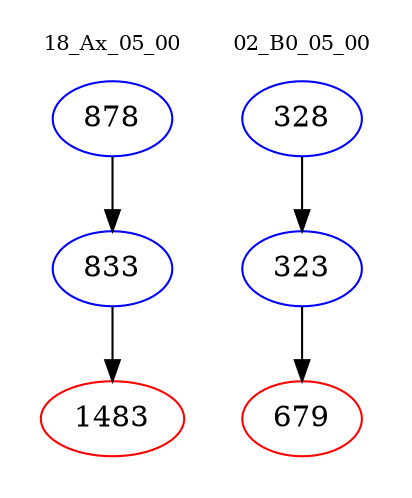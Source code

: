 digraph{
subgraph cluster_0 {
color = white
label = "18_Ax_05_00";
fontsize=10;
T0_878 [label="878", color="blue"]
T0_878 -> T0_833 [color="black"]
T0_833 [label="833", color="blue"]
T0_833 -> T0_1483 [color="black"]
T0_1483 [label="1483", color="red"]
}
subgraph cluster_1 {
color = white
label = "02_B0_05_00";
fontsize=10;
T1_328 [label="328", color="blue"]
T1_328 -> T1_323 [color="black"]
T1_323 [label="323", color="blue"]
T1_323 -> T1_679 [color="black"]
T1_679 [label="679", color="red"]
}
}
